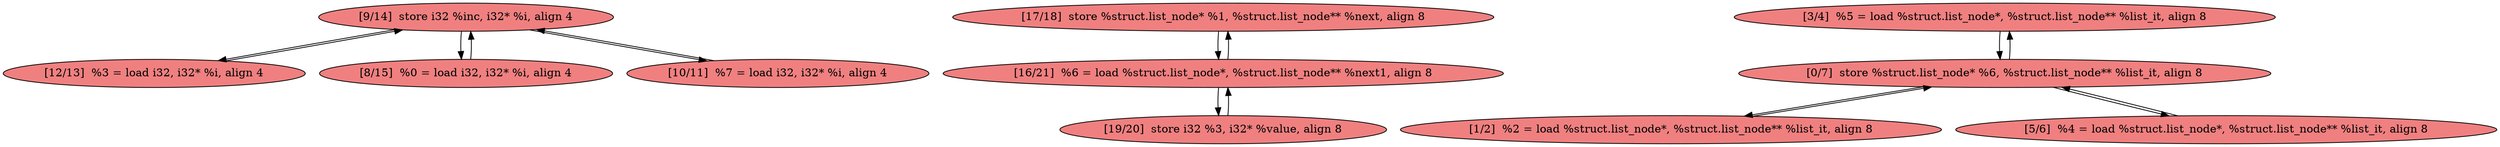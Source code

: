 
digraph G {


node169 [fillcolor=lightcoral,label="[9/14]  store i32 %inc, i32* %i, align 4",shape=ellipse,style=filled ]
node168 [fillcolor=lightcoral,label="[17/18]  store %struct.list_node* %1, %struct.list_node** %next, align 8",shape=ellipse,style=filled ]
node167 [fillcolor=lightcoral,label="[16/21]  %6 = load %struct.list_node*, %struct.list_node** %next1, align 8",shape=ellipse,style=filled ]
node162 [fillcolor=lightcoral,label="[3/4]  %5 = load %struct.list_node*, %struct.list_node** %list_it, align 8",shape=ellipse,style=filled ]
node171 [fillcolor=lightcoral,label="[12/13]  %3 = load i32, i32* %i, align 4",shape=ellipse,style=filled ]
node161 [fillcolor=lightcoral,label="[0/7]  store %struct.list_node* %6, %struct.list_node** %list_it, align 8",shape=ellipse,style=filled ]
node163 [fillcolor=lightcoral,label="[1/2]  %2 = load %struct.list_node*, %struct.list_node** %list_it, align 8",shape=ellipse,style=filled ]
node164 [fillcolor=lightcoral,label="[8/15]  %0 = load i32, i32* %i, align 4",shape=ellipse,style=filled ]
node170 [fillcolor=lightcoral,label="[19/20]  store i32 %3, i32* %value, align 8",shape=ellipse,style=filled ]
node165 [fillcolor=lightcoral,label="[10/11]  %7 = load i32, i32* %i, align 4",shape=ellipse,style=filled ]
node166 [fillcolor=lightcoral,label="[5/6]  %4 = load %struct.list_node*, %struct.list_node** %list_it, align 8",shape=ellipse,style=filled ]

node164->node169 [ ]
node169->node164 [ ]
node161->node162 [ ]
node161->node166 [ ]
node162->node161 [ ]
node166->node161 [ ]
node163->node161 [ ]
node169->node171 [ ]
node167->node168 [ ]
node171->node169 [ ]
node161->node163 [ ]
node165->node169 [ ]
node170->node167 [ ]
node169->node165 [ ]
node167->node170 [ ]
node168->node167 [ ]


}

